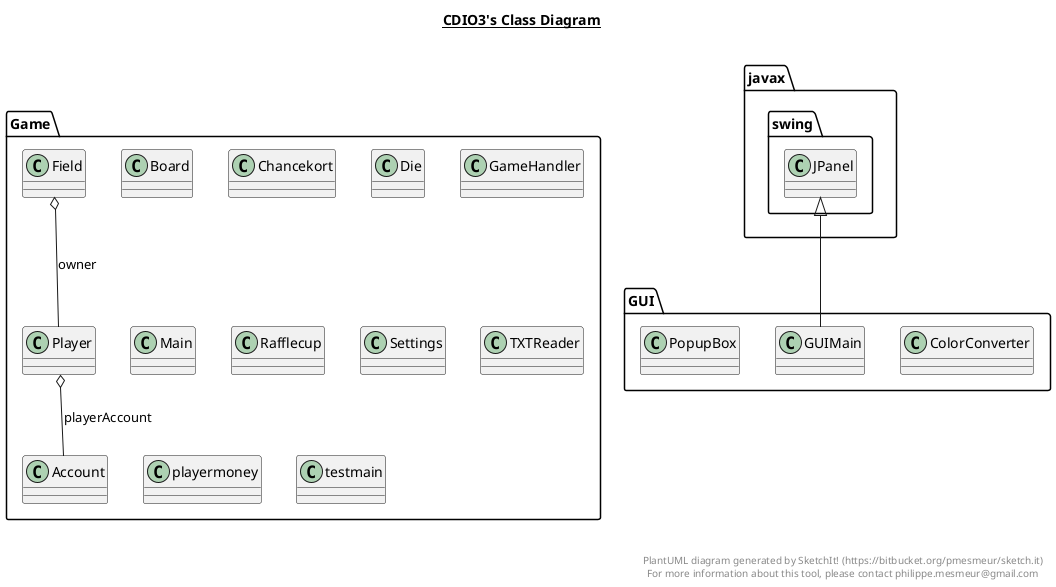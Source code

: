 @startuml

title __CDIO3's Class Diagram__\n

  namespace GUI {
    class GUI.ColorConverter {
    }
  }
  

  namespace GUI {
    class GUI.GUIMain {
    }
  }
  

  namespace GUI {
    class GUI.PopupBox {
    }
  }
  

  namespace Game {
    class Game.Account {
    }
  }
  

  namespace Game {
    class Game.Board {
    }
  }
  

  namespace Game {
    class Game.Chancekort {
    }
  }
  

  namespace Game {
    class Game.Die {
    }
  }
  

  namespace Game {
    class Game.Field {
    }
  }
  

  namespace Game {
    class Game.GameHandler {
    }
  }
  

  namespace Game {
    class Game.Main {
    }
  }
  

  namespace Game {
    class Game.Player {
    }
  }
  

  namespace Game {
    class Game.Rafflecup {
    }
  }
  

  namespace Game {
    class Game.Settings {
    }
  }
  

  namespace Game {
    class Game.TXTReader {
    }
  }
  

  namespace Game {
    class Game.playermoney {
    }
  }
  

  namespace Game {
    class Game.testmain {
    }
  }
  

  GUI.GUIMain -up-|> javax.swing.JPanel
  Game.Field o-- Game.Field.fieldType : fType
  Game.Field o-- Game.Player : owner
  Game.Player o-- Game.Account : playerAccount


right footer


PlantUML diagram generated by SketchIt! (https://bitbucket.org/pmesmeur/sketch.it)
For more information about this tool, please contact philippe.mesmeur@gmail.com
endfooter

@enduml
